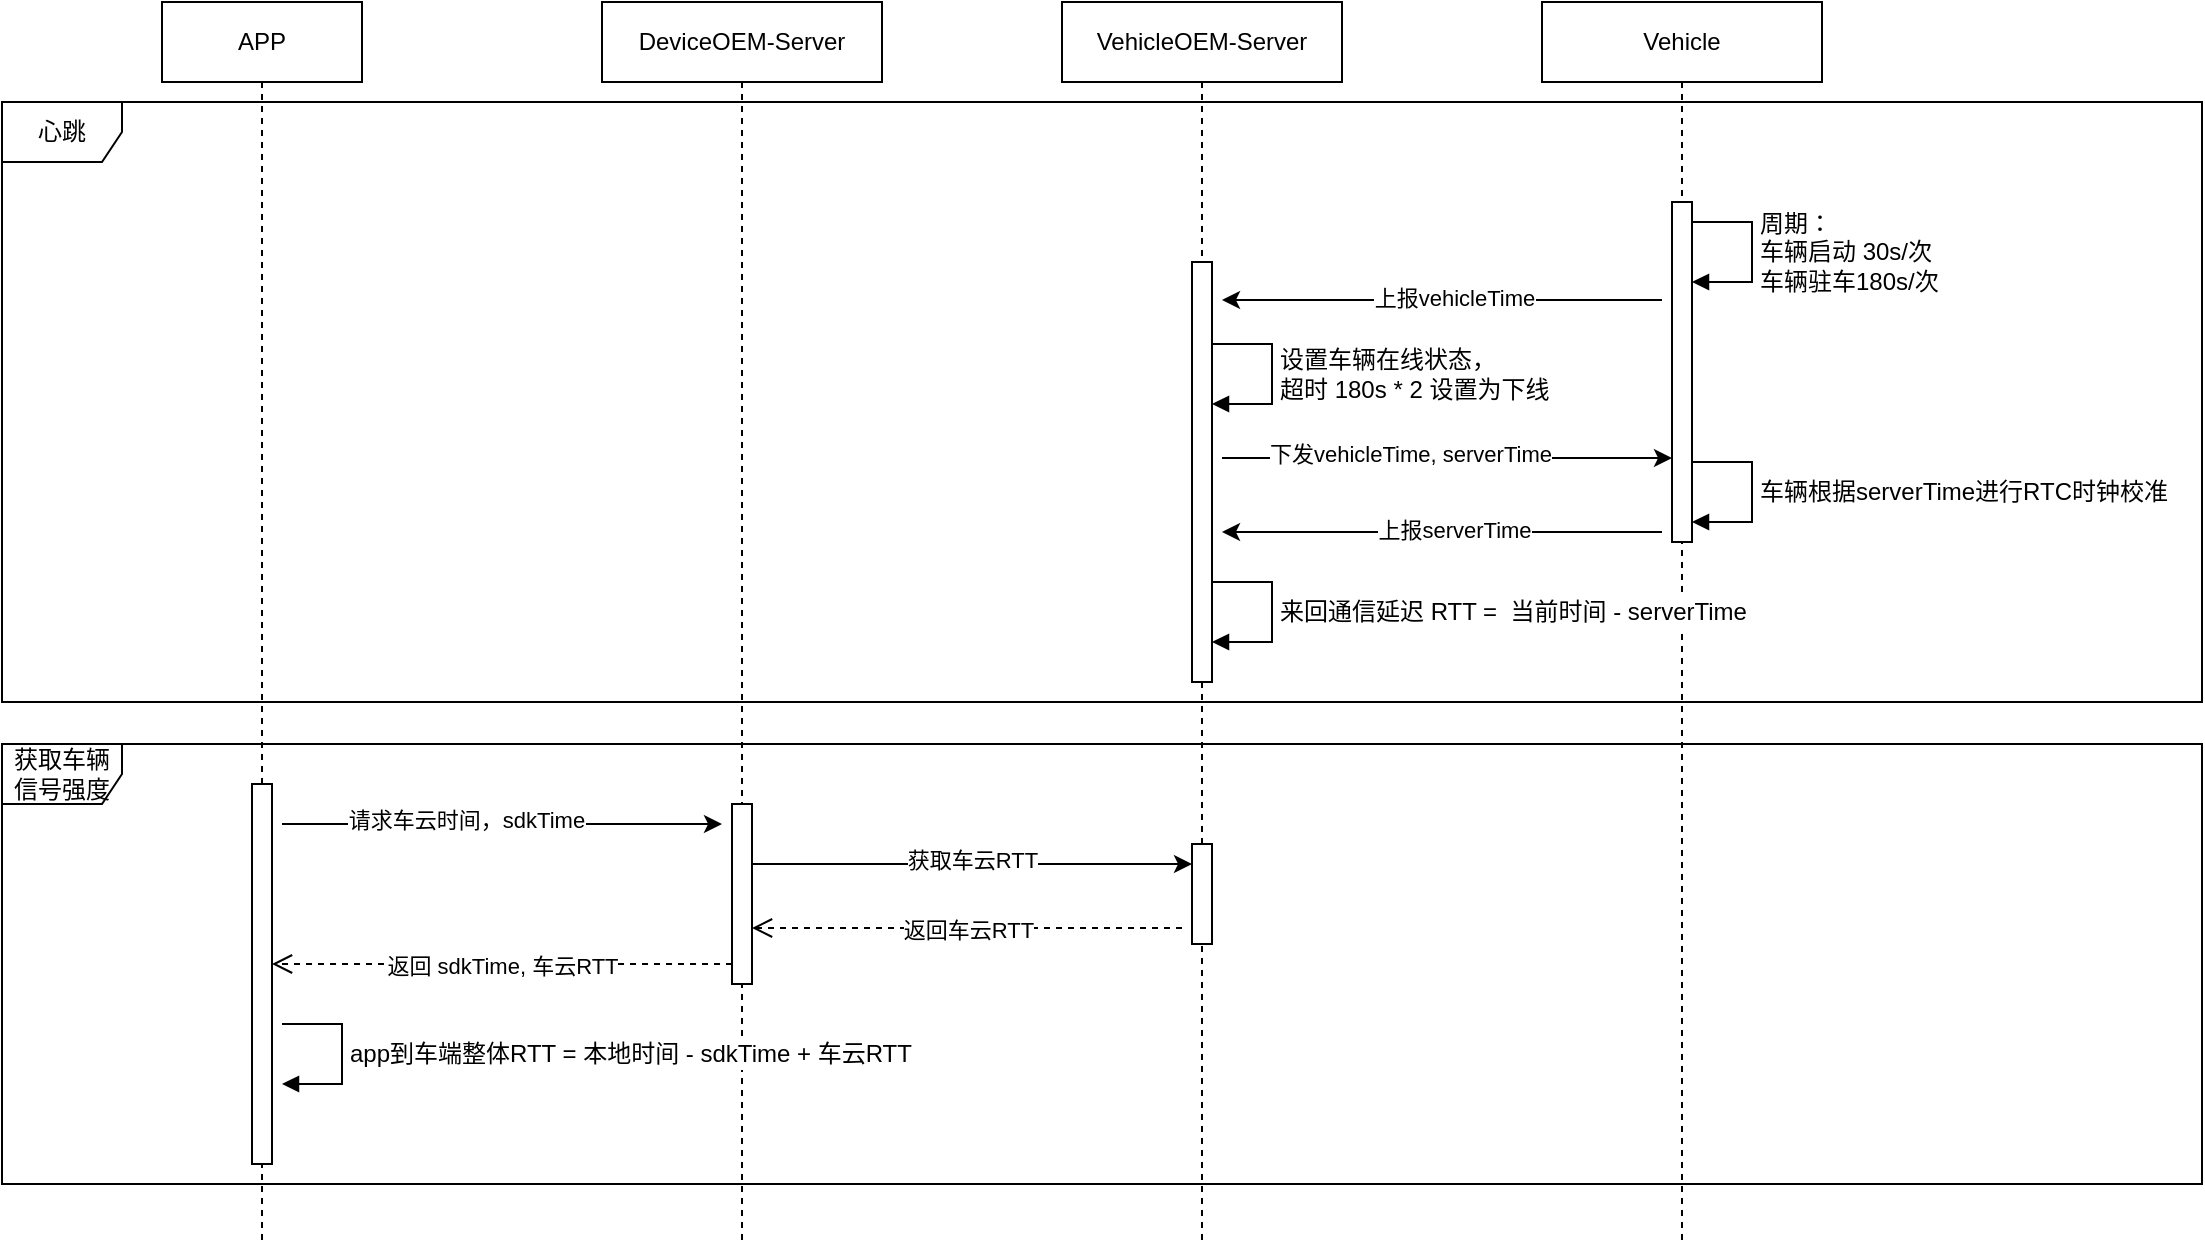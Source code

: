 <mxfile version="24.7.7">
  <diagram name="第 1 页" id="HLP3MT9LLrLZm3aDhicc">
    <mxGraphModel dx="2706" dy="889" grid="1" gridSize="10" guides="1" tooltips="1" connect="1" arrows="1" fold="1" page="1" pageScale="1" pageWidth="827" pageHeight="1169" math="0" shadow="0">
      <root>
        <mxCell id="0" />
        <mxCell id="1" parent="0" />
        <mxCell id="LrZ61WwTFHnkXpF8pCKX-4" value="APP" style="shape=umlLifeline;perimeter=lifelinePerimeter;whiteSpace=wrap;html=1;container=0;dropTarget=0;collapsible=0;recursiveResize=0;outlineConnect=0;portConstraint=eastwest;newEdgeStyle={&quot;edgeStyle&quot;:&quot;elbowEdgeStyle&quot;,&quot;elbow&quot;:&quot;vertical&quot;,&quot;curved&quot;:0,&quot;rounded&quot;:0};" parent="1" vertex="1">
          <mxGeometry x="-475" y="40" width="100" height="620" as="geometry" />
        </mxCell>
        <mxCell id="LrZ61WwTFHnkXpF8pCKX-6" value="" style="html=1;points=[];perimeter=orthogonalPerimeter;outlineConnect=0;targetShapes=umlLifeline;portConstraint=eastwest;newEdgeStyle={&quot;edgeStyle&quot;:&quot;elbowEdgeStyle&quot;,&quot;elbow&quot;:&quot;vertical&quot;,&quot;curved&quot;:0,&quot;rounded&quot;:0};" parent="LrZ61WwTFHnkXpF8pCKX-4" vertex="1">
          <mxGeometry x="45" y="391" width="10" height="190" as="geometry" />
        </mxCell>
        <mxCell id="LrZ61WwTFHnkXpF8pCKX-10" value="DeviceOEM-Server" style="shape=umlLifeline;perimeter=lifelinePerimeter;whiteSpace=wrap;html=1;container=0;dropTarget=0;collapsible=0;recursiveResize=0;outlineConnect=0;portConstraint=eastwest;newEdgeStyle={&quot;edgeStyle&quot;:&quot;elbowEdgeStyle&quot;,&quot;elbow&quot;:&quot;vertical&quot;,&quot;curved&quot;:0,&quot;rounded&quot;:0};" parent="1" vertex="1">
          <mxGeometry x="-255" y="40" width="140" height="620" as="geometry" />
        </mxCell>
        <mxCell id="LrZ61WwTFHnkXpF8pCKX-12" value="" style="html=1;points=[];perimeter=orthogonalPerimeter;outlineConnect=0;targetShapes=umlLifeline;portConstraint=eastwest;newEdgeStyle={&quot;edgeStyle&quot;:&quot;elbowEdgeStyle&quot;,&quot;elbow&quot;:&quot;vertical&quot;,&quot;curved&quot;:0,&quot;rounded&quot;:0};" parent="LrZ61WwTFHnkXpF8pCKX-10" vertex="1">
          <mxGeometry x="65" y="401" width="10" height="90" as="geometry" />
        </mxCell>
        <mxCell id="LrZ61WwTFHnkXpF8pCKX-13" value="" style="endArrow=classic;html=1;rounded=0;" parent="LrZ61WwTFHnkXpF8pCKX-10" target="LrZ61WwTFHnkXpF8pCKX-18" edge="1">
          <mxGeometry width="50" height="50" relative="1" as="geometry">
            <mxPoint x="75" y="431" as="sourcePoint" />
            <mxPoint x="285" y="431" as="targetPoint" />
          </mxGeometry>
        </mxCell>
        <mxCell id="LrZ61WwTFHnkXpF8pCKX-14" value="获取车云RTT" style="edgeLabel;html=1;align=center;verticalAlign=middle;resizable=0;points=[];" parent="LrZ61WwTFHnkXpF8pCKX-13" vertex="1" connectable="0">
          <mxGeometry x="-0.17" y="2" relative="1" as="geometry">
            <mxPoint x="18" as="offset" />
          </mxGeometry>
        </mxCell>
        <mxCell id="LrZ61WwTFHnkXpF8pCKX-17" value="VehicleOEM-Server" style="shape=umlLifeline;perimeter=lifelinePerimeter;whiteSpace=wrap;html=1;container=0;dropTarget=0;collapsible=0;recursiveResize=0;outlineConnect=0;portConstraint=eastwest;newEdgeStyle={&quot;edgeStyle&quot;:&quot;elbowEdgeStyle&quot;,&quot;elbow&quot;:&quot;vertical&quot;,&quot;curved&quot;:0,&quot;rounded&quot;:0};" parent="1" vertex="1">
          <mxGeometry x="-25" y="40" width="140" height="620" as="geometry" />
        </mxCell>
        <mxCell id="LrZ61WwTFHnkXpF8pCKX-18" value="" style="html=1;points=[];perimeter=orthogonalPerimeter;outlineConnect=0;targetShapes=umlLifeline;portConstraint=eastwest;newEdgeStyle={&quot;edgeStyle&quot;:&quot;elbowEdgeStyle&quot;,&quot;elbow&quot;:&quot;vertical&quot;,&quot;curved&quot;:0,&quot;rounded&quot;:0};" parent="LrZ61WwTFHnkXpF8pCKX-17" vertex="1">
          <mxGeometry x="65" y="421" width="10" height="50" as="geometry" />
        </mxCell>
        <mxCell id="LrZ61WwTFHnkXpF8pCKX-20" value="Vehicle" style="shape=umlLifeline;perimeter=lifelinePerimeter;whiteSpace=wrap;html=1;container=0;dropTarget=0;collapsible=0;recursiveResize=0;outlineConnect=0;portConstraint=eastwest;newEdgeStyle={&quot;edgeStyle&quot;:&quot;elbowEdgeStyle&quot;,&quot;elbow&quot;:&quot;vertical&quot;,&quot;curved&quot;:0,&quot;rounded&quot;:0};" parent="1" vertex="1">
          <mxGeometry x="215" y="40" width="140" height="620" as="geometry" />
        </mxCell>
        <mxCell id="LrZ61WwTFHnkXpF8pCKX-26" value="" style="endArrow=classic;html=1;rounded=0;" parent="1" edge="1">
          <mxGeometry width="50" height="50" relative="1" as="geometry">
            <mxPoint x="275" y="189" as="sourcePoint" />
            <mxPoint x="55" y="189" as="targetPoint" />
          </mxGeometry>
        </mxCell>
        <mxCell id="LrZ61WwTFHnkXpF8pCKX-27" value="上报vehicleTime" style="edgeLabel;html=1;align=center;verticalAlign=middle;resizable=0;points=[];" parent="LrZ61WwTFHnkXpF8pCKX-26" vertex="1" connectable="0">
          <mxGeometry x="-0.17" y="2" relative="1" as="geometry">
            <mxPoint x="-13" y="-3" as="offset" />
          </mxGeometry>
        </mxCell>
        <mxCell id="LrZ61WwTFHnkXpF8pCKX-28" value="&lt;div&gt;周期：&lt;/div&gt;&lt;div&gt;车辆启动 30s/次&lt;/div&gt;&lt;div&gt;车辆驻车180s/次&lt;/div&gt;" style="html=1;align=left;spacingLeft=2;endArrow=block;rounded=0;edgeStyle=orthogonalEdgeStyle;curved=0;rounded=0;fontFamily=Helvetica;fontSize=12;fontColor=default;" parent="1" edge="1">
          <mxGeometry relative="1" as="geometry">
            <mxPoint x="290" y="150" as="sourcePoint" />
            <Array as="points">
              <mxPoint x="320" y="150" />
              <mxPoint x="320" y="180" />
            </Array>
            <mxPoint x="290" y="180" as="targetPoint" />
          </mxGeometry>
        </mxCell>
        <mxCell id="LrZ61WwTFHnkXpF8pCKX-30" value="心跳" style="shape=umlFrame;whiteSpace=wrap;html=1;pointerEvents=0;sketch=0;strokeColor=default;align=center;verticalAlign=middle;fontFamily=Helvetica;fontSize=12;fontColor=default;fillColor=default;" parent="1" vertex="1">
          <mxGeometry x="-555" y="90" width="1100" height="300" as="geometry" />
        </mxCell>
        <mxCell id="LrZ61WwTFHnkXpF8pCKX-37" value="" style="endArrow=classic;html=1;rounded=0;" parent="1" edge="1">
          <mxGeometry width="50" height="50" relative="1" as="geometry">
            <mxPoint x="55" y="268" as="sourcePoint" />
            <mxPoint x="280" y="268" as="targetPoint" />
          </mxGeometry>
        </mxCell>
        <mxCell id="LrZ61WwTFHnkXpF8pCKX-38" value="下发vehicleTime, serverTime" style="edgeLabel;html=1;align=center;verticalAlign=middle;resizable=0;points=[];" parent="LrZ61WwTFHnkXpF8pCKX-37" vertex="1" connectable="0">
          <mxGeometry x="-0.17" y="2" relative="1" as="geometry">
            <mxPoint as="offset" />
          </mxGeometry>
        </mxCell>
        <mxCell id="LrZ61WwTFHnkXpF8pCKX-39" value="获取车辆信号强度" style="shape=umlFrame;whiteSpace=wrap;html=1;pointerEvents=0;sketch=0;strokeColor=default;align=center;verticalAlign=middle;fontFamily=Helvetica;fontSize=12;fontColor=default;fillColor=default;" parent="1" vertex="1">
          <mxGeometry x="-555" y="411" width="1100" height="220" as="geometry" />
        </mxCell>
        <mxCell id="LrZ61WwTFHnkXpF8pCKX-40" value="返回 sdkTime, 车云RTT" style="html=1;verticalAlign=bottom;endArrow=open;dashed=1;endSize=8;edgeStyle=elbowEdgeStyle;elbow=vertical;curved=0;rounded=0;" parent="1" edge="1">
          <mxGeometry y="10" relative="1" as="geometry">
            <mxPoint x="-420" y="521" as="targetPoint" />
            <Array as="points" />
            <mxPoint x="-190" y="521" as="sourcePoint" />
            <mxPoint as="offset" />
          </mxGeometry>
        </mxCell>
        <mxCell id="LrZ61WwTFHnkXpF8pCKX-47" value="" style="html=1;points=[];perimeter=orthogonalPerimeter;outlineConnect=0;targetShapes=umlLifeline;portConstraint=eastwest;newEdgeStyle={&quot;edgeStyle&quot;:&quot;elbowEdgeStyle&quot;,&quot;elbow&quot;:&quot;vertical&quot;,&quot;curved&quot;:0,&quot;rounded&quot;:0};" parent="1" vertex="1">
          <mxGeometry x="40" y="170" width="10" height="210" as="geometry" />
        </mxCell>
        <mxCell id="LrZ61WwTFHnkXpF8pCKX-49" value="" style="html=1;points=[];perimeter=orthogonalPerimeter;outlineConnect=0;targetShapes=umlLifeline;portConstraint=eastwest;newEdgeStyle={&quot;edgeStyle&quot;:&quot;elbowEdgeStyle&quot;,&quot;elbow&quot;:&quot;vertical&quot;,&quot;curved&quot;:0,&quot;rounded&quot;:0};" parent="1" vertex="1">
          <mxGeometry x="280" y="140" width="10" height="170" as="geometry" />
        </mxCell>
        <mxCell id="LrZ61WwTFHnkXpF8pCKX-51" value="" style="endArrow=classic;html=1;rounded=0;" parent="1" edge="1">
          <mxGeometry width="50" height="50" relative="1" as="geometry">
            <mxPoint x="275" y="305" as="sourcePoint" />
            <mxPoint x="55" y="305" as="targetPoint" />
          </mxGeometry>
        </mxCell>
        <mxCell id="LrZ61WwTFHnkXpF8pCKX-52" value="上报serverTime" style="edgeLabel;html=1;align=center;verticalAlign=middle;resizable=0;points=[];" parent="LrZ61WwTFHnkXpF8pCKX-51" vertex="1" connectable="0">
          <mxGeometry x="-0.17" y="2" relative="1" as="geometry">
            <mxPoint x="-13" y="-3" as="offset" />
          </mxGeometry>
        </mxCell>
        <mxCell id="LrZ61WwTFHnkXpF8pCKX-53" value="车辆根据serverTime进行RTC时钟校准" style="html=1;align=left;spacingLeft=2;endArrow=block;rounded=0;edgeStyle=orthogonalEdgeStyle;curved=0;rounded=0;fontFamily=Helvetica;fontSize=12;fontColor=default;" parent="1" edge="1">
          <mxGeometry relative="1" as="geometry">
            <mxPoint x="290" y="270" as="sourcePoint" />
            <Array as="points">
              <mxPoint x="320" y="270" />
              <mxPoint x="320" y="300" />
            </Array>
            <mxPoint x="290" y="300" as="targetPoint" />
          </mxGeometry>
        </mxCell>
        <mxCell id="LrZ61WwTFHnkXpF8pCKX-54" value="来回通信延迟 RTT =&amp;nbsp; 当前时间 - serverTime" style="html=1;align=left;spacingLeft=2;endArrow=block;rounded=0;edgeStyle=orthogonalEdgeStyle;curved=0;rounded=0;fontFamily=Helvetica;fontSize=12;fontColor=default;" parent="1" edge="1">
          <mxGeometry relative="1" as="geometry">
            <mxPoint x="50" y="330" as="sourcePoint" />
            <Array as="points">
              <mxPoint x="80" y="330" />
              <mxPoint x="80" y="360" />
            </Array>
            <mxPoint x="50" y="360" as="targetPoint" />
            <mxPoint as="offset" />
          </mxGeometry>
        </mxCell>
        <mxCell id="LrZ61WwTFHnkXpF8pCKX-55" value="" style="endArrow=classic;html=1;rounded=0;" parent="1" edge="1">
          <mxGeometry width="50" height="50" relative="1" as="geometry">
            <mxPoint x="-415" y="451" as="sourcePoint" />
            <mxPoint x="-195" y="451" as="targetPoint" />
          </mxGeometry>
        </mxCell>
        <mxCell id="LrZ61WwTFHnkXpF8pCKX-56" value="请求车云时间，sdkTime" style="edgeLabel;html=1;align=center;verticalAlign=middle;resizable=0;points=[];" parent="LrZ61WwTFHnkXpF8pCKX-55" vertex="1" connectable="0">
          <mxGeometry x="-0.17" y="2" relative="1" as="geometry">
            <mxPoint as="offset" />
          </mxGeometry>
        </mxCell>
        <mxCell id="LrZ61WwTFHnkXpF8pCKX-15" value="返回车云RTT" style="html=1;verticalAlign=bottom;endArrow=open;dashed=1;endSize=8;edgeStyle=elbowEdgeStyle;elbow=vertical;curved=0;rounded=0;" parent="1" edge="1">
          <mxGeometry x="-0.005" y="10" relative="1" as="geometry">
            <mxPoint x="-180" y="503" as="targetPoint" />
            <Array as="points" />
            <mxPoint x="35" y="503" as="sourcePoint" />
            <mxPoint as="offset" />
          </mxGeometry>
        </mxCell>
        <mxCell id="LrZ61WwTFHnkXpF8pCKX-57" value="设置车辆在线状态，&lt;div&gt;超时 180s * 2 设置为下线&lt;/div&gt;" style="html=1;align=left;spacingLeft=2;endArrow=block;rounded=0;edgeStyle=orthogonalEdgeStyle;curved=0;rounded=0;fontFamily=Helvetica;fontSize=12;fontColor=default;" parent="1" edge="1">
          <mxGeometry relative="1" as="geometry">
            <mxPoint x="50" y="211" as="sourcePoint" />
            <Array as="points">
              <mxPoint x="80" y="211" />
              <mxPoint x="80" y="241" />
            </Array>
            <mxPoint x="50" y="241" as="targetPoint" />
            <mxPoint as="offset" />
          </mxGeometry>
        </mxCell>
        <mxCell id="LrZ61WwTFHnkXpF8pCKX-58" value="app到车端整体RTT = 本地时间 - sdkTime + 车云RTT" style="html=1;align=left;spacingLeft=2;endArrow=block;rounded=0;edgeStyle=orthogonalEdgeStyle;curved=0;rounded=0;fontFamily=Helvetica;fontSize=12;fontColor=default;" parent="1" edge="1">
          <mxGeometry relative="1" as="geometry">
            <mxPoint x="-415" y="551" as="sourcePoint" />
            <Array as="points">
              <mxPoint x="-385" y="551" />
              <mxPoint x="-385" y="581" />
            </Array>
            <mxPoint x="-415" y="581" as="targetPoint" />
            <mxPoint as="offset" />
          </mxGeometry>
        </mxCell>
      </root>
    </mxGraphModel>
  </diagram>
</mxfile>

